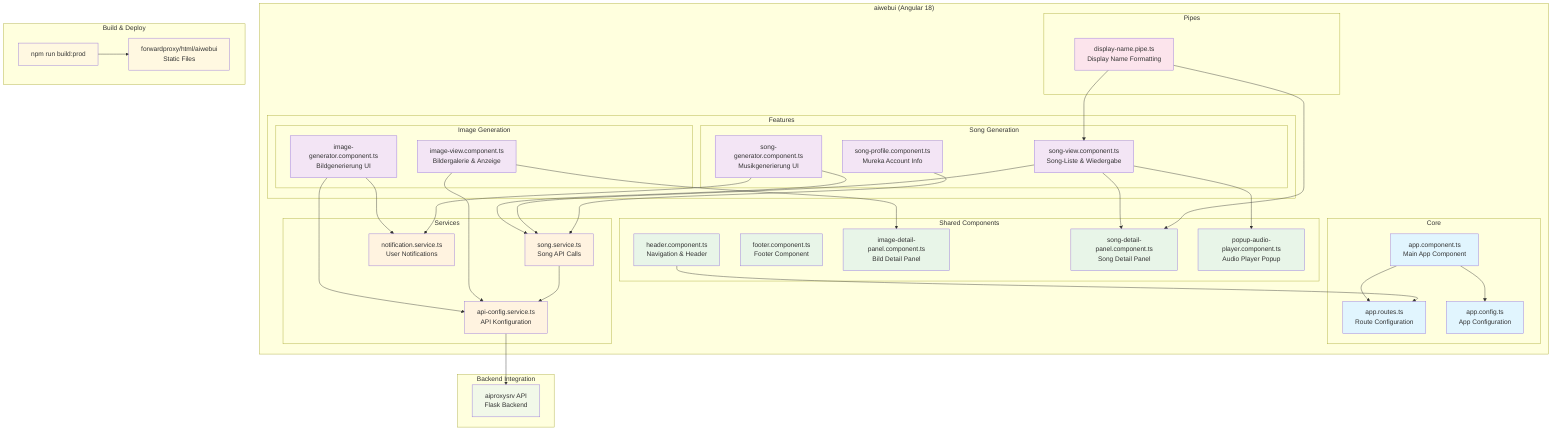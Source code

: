 graph TB
    subgraph "aiwebui (Angular 18)"
        subgraph "Core"
            APP[app.component.ts<br/>Main App Component]
            ROUTES[app.routes.ts<br/>Route Configuration]
            CONFIG[app.config.ts<br/>App Configuration]
        end

        subgraph "Features"
            subgraph "Image Generation"
                IMG_GEN[image-generator.component.ts<br/>Bildgenerierung UI]
                IMG_VIEW[image-view.component.ts<br/>Bildergalerie & Anzeige]
            end

            subgraph "Song Generation"
                SONG_GEN[song-generator.component.ts<br/>Musikgenerierung UI]
                SONG_VIEW[song-view.component.ts<br/>Song-Liste & Wiedergabe]
                SONG_PROF[song-profile.component.ts<br/>Mureka Account Info]
            end
        end

        subgraph "Shared Components"
            HEADER[header.component.ts<br/>Navigation & Header]
            FOOTER[footer.component.ts<br/>Footer Component]
            IMG_DETAIL[image-detail-panel.component.ts<br/>Bild Detail Panel]
            SONG_DETAIL[song-detail-panel.component.ts<br/>Song Detail Panel]
            AUDIO_PLAYER[popup-audio-player.component.ts<br/>Audio Player Popup]
        end

        subgraph "Services"
            API_CONFIG[api-config.service.ts<br/>API Konfiguration]
            SONG_SVC[song.service.ts<br/>Song API Calls]
            NOTIFY_SVC[notification.service.ts<br/>User Notifications]
        end

        subgraph "Pipes"
            DISPLAY_PIPE[display-name.pipe.ts<br/>Display Name Formatting]
        end
    end

    subgraph "Backend Integration"
        API[aiproxysrv API<br/>Flask Backend]
    end

    subgraph "Build & Deploy"
        BUILD[npm run build:prod]
        DEPLOY[forwardproxy/html/aiwebui<br/>Static Files]
    end

    %% Connections
    APP --> ROUTES
    APP --> CONFIG

    IMG_GEN --> API_CONFIG
    IMG_GEN --> NOTIFY_SVC
    IMG_VIEW --> API_CONFIG
    IMG_VIEW --> IMG_DETAIL

    SONG_GEN --> SONG_SVC
    SONG_GEN --> NOTIFY_SVC
    SONG_VIEW --> SONG_SVC
    SONG_VIEW --> SONG_DETAIL
    SONG_VIEW --> AUDIO_PLAYER
    SONG_PROF --> SONG_SVC

    SONG_SVC --> API_CONFIG
    API_CONFIG --> API

    HEADER --> ROUTES

    DISPLAY_PIPE --> SONG_VIEW
    DISPLAY_PIPE --> SONG_DETAIL

    BUILD --> DEPLOY

    %% Styling
    classDef core fill:#e1f5fe
    classDef feature fill:#f3e5f5
    classDef shared fill:#e8f5e8
    classDef service fill:#fff3e0
    classDef pipe fill:#fce4ec
    classDef backend fill:#f1f8e9
    classDef build fill:#fff8e1

    class APP,ROUTES,CONFIG core
    class IMG_GEN,IMG_VIEW,SONG_GEN,SONG_VIEW,SONG_PROF feature
    class HEADER,FOOTER,IMG_DETAIL,SONG_DETAIL,AUDIO_PLAYER shared
    class API_CONFIG,SONG_SVC,NOTIFY_SVC service
    class DISPLAY_PIPE pipe
    class API backend
    class BUILD,DEPLOY build